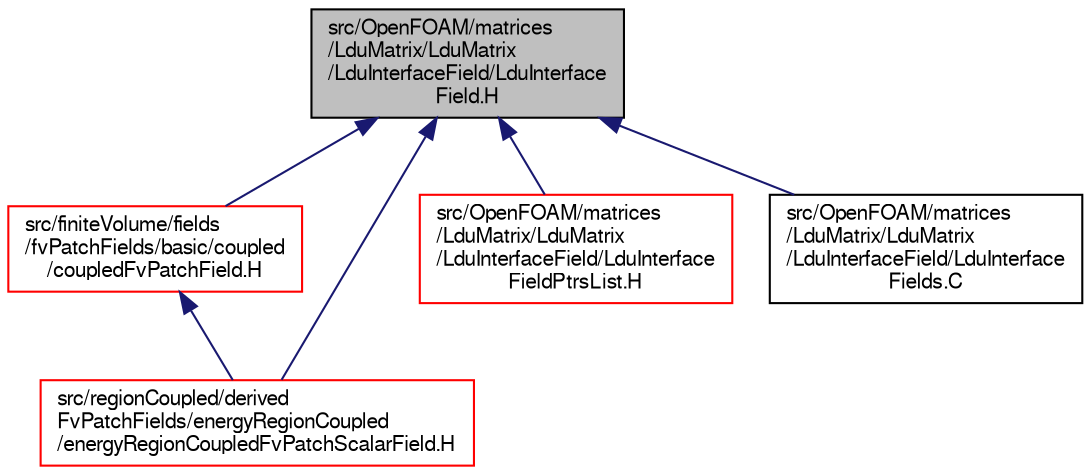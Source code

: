 digraph "src/OpenFOAM/matrices/LduMatrix/LduMatrix/LduInterfaceField/LduInterfaceField.H"
{
  bgcolor="transparent";
  edge [fontname="FreeSans",fontsize="10",labelfontname="FreeSans",labelfontsize="10"];
  node [fontname="FreeSans",fontsize="10",shape=record];
  Node103 [label="src/OpenFOAM/matrices\l/LduMatrix/LduMatrix\l/LduInterfaceField/LduInterface\lField.H",height=0.2,width=0.4,color="black", fillcolor="grey75", style="filled", fontcolor="black"];
  Node103 -> Node104 [dir="back",color="midnightblue",fontsize="10",style="solid",fontname="FreeSans"];
  Node104 [label="src/finiteVolume/fields\l/fvPatchFields/basic/coupled\l/coupledFvPatchField.H",height=0.2,width=0.4,color="red",URL="$a01433.html"];
  Node104 -> Node184 [dir="back",color="midnightblue",fontsize="10",style="solid",fontname="FreeSans"];
  Node184 [label="src/regionCoupled/derived\lFvPatchFields/energyRegionCoupled\l/energyRegionCoupledFvPatchScalarField.H",height=0.2,width=0.4,color="red",URL="$a14021.html"];
  Node103 -> Node186 [dir="back",color="midnightblue",fontsize="10",style="solid",fontname="FreeSans"];
  Node186 [label="src/OpenFOAM/matrices\l/LduMatrix/LduMatrix\l/LduInterfaceField/LduInterface\lFieldPtrsList.H",height=0.2,width=0.4,color="red",URL="$a10526.html",tooltip="List of coupled interface fields to be used in coupling. "];
  Node103 -> Node1888 [dir="back",color="midnightblue",fontsize="10",style="solid",fontname="FreeSans"];
  Node1888 [label="src/OpenFOAM/matrices\l/LduMatrix/LduMatrix\l/LduInterfaceField/LduInterface\lFields.C",height=0.2,width=0.4,color="black",URL="$a10529.html"];
  Node103 -> Node184 [dir="back",color="midnightblue",fontsize="10",style="solid",fontname="FreeSans"];
}
